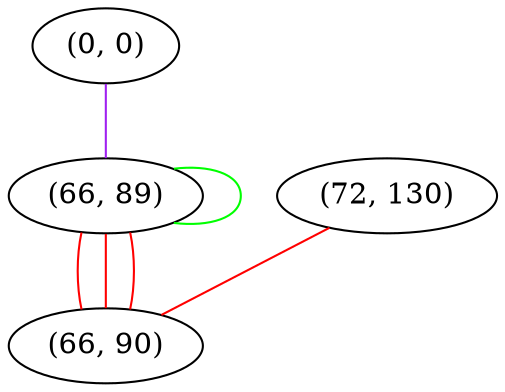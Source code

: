 graph "" {
"(0, 0)";
"(72, 130)";
"(66, 89)";
"(66, 90)";
"(0, 0)" -- "(66, 89)"  [color=purple, key=0, weight=4];
"(72, 130)" -- "(66, 90)"  [color=red, key=0, weight=1];
"(66, 89)" -- "(66, 89)"  [color=green, key=0, weight=2];
"(66, 89)" -- "(66, 90)"  [color=red, key=0, weight=1];
"(66, 89)" -- "(66, 90)"  [color=red, key=1, weight=1];
"(66, 89)" -- "(66, 90)"  [color=red, key=2, weight=1];
}
